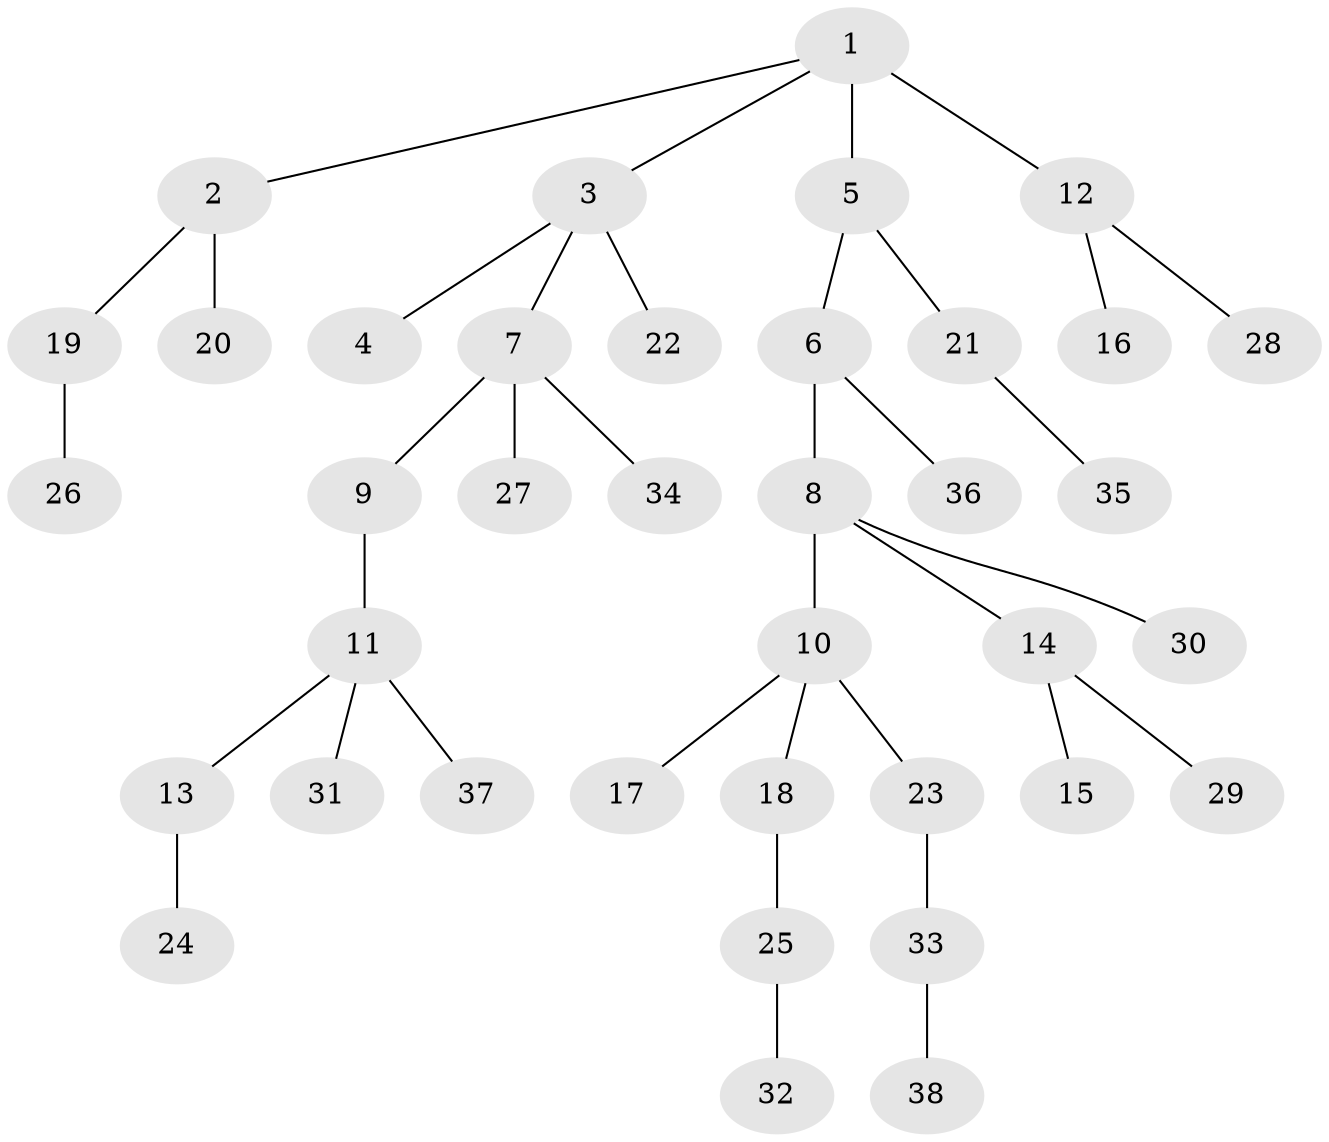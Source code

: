 // original degree distribution, {6: 0.028169014084507043, 4: 0.09859154929577464, 2: 0.30985915492957744, 1: 0.4507042253521127, 3: 0.11267605633802817}
// Generated by graph-tools (version 1.1) at 2025/36/03/09/25 02:36:59]
// undirected, 38 vertices, 37 edges
graph export_dot {
graph [start="1"]
  node [color=gray90,style=filled];
  1;
  2;
  3;
  4;
  5;
  6;
  7;
  8;
  9;
  10;
  11;
  12;
  13;
  14;
  15;
  16;
  17;
  18;
  19;
  20;
  21;
  22;
  23;
  24;
  25;
  26;
  27;
  28;
  29;
  30;
  31;
  32;
  33;
  34;
  35;
  36;
  37;
  38;
  1 -- 2 [weight=1.0];
  1 -- 3 [weight=1.0];
  1 -- 5 [weight=1.0];
  1 -- 12 [weight=2.0];
  2 -- 19 [weight=1.0];
  2 -- 20 [weight=1.0];
  3 -- 4 [weight=1.0];
  3 -- 7 [weight=1.0];
  3 -- 22 [weight=1.0];
  5 -- 6 [weight=1.0];
  5 -- 21 [weight=1.0];
  6 -- 8 [weight=1.0];
  6 -- 36 [weight=1.0];
  7 -- 9 [weight=1.0];
  7 -- 27 [weight=2.0];
  7 -- 34 [weight=1.0];
  8 -- 10 [weight=2.0];
  8 -- 14 [weight=1.0];
  8 -- 30 [weight=1.0];
  9 -- 11 [weight=2.0];
  10 -- 17 [weight=1.0];
  10 -- 18 [weight=1.0];
  10 -- 23 [weight=1.0];
  11 -- 13 [weight=1.0];
  11 -- 31 [weight=1.0];
  11 -- 37 [weight=1.0];
  12 -- 16 [weight=1.0];
  12 -- 28 [weight=1.0];
  13 -- 24 [weight=1.0];
  14 -- 15 [weight=1.0];
  14 -- 29 [weight=1.0];
  18 -- 25 [weight=1.0];
  19 -- 26 [weight=1.0];
  21 -- 35 [weight=1.0];
  23 -- 33 [weight=1.0];
  25 -- 32 [weight=1.0];
  33 -- 38 [weight=1.0];
}
